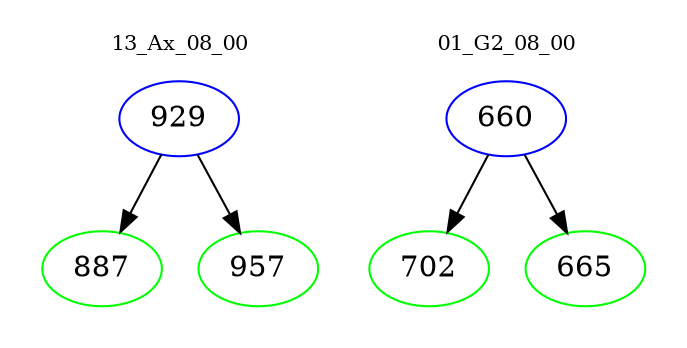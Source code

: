 digraph{
subgraph cluster_0 {
color = white
label = "13_Ax_08_00";
fontsize=10;
T0_929 [label="929", color="blue"]
T0_929 -> T0_887 [color="black"]
T0_887 [label="887", color="green"]
T0_929 -> T0_957 [color="black"]
T0_957 [label="957", color="green"]
}
subgraph cluster_1 {
color = white
label = "01_G2_08_00";
fontsize=10;
T1_660 [label="660", color="blue"]
T1_660 -> T1_702 [color="black"]
T1_702 [label="702", color="green"]
T1_660 -> T1_665 [color="black"]
T1_665 [label="665", color="green"]
}
}
